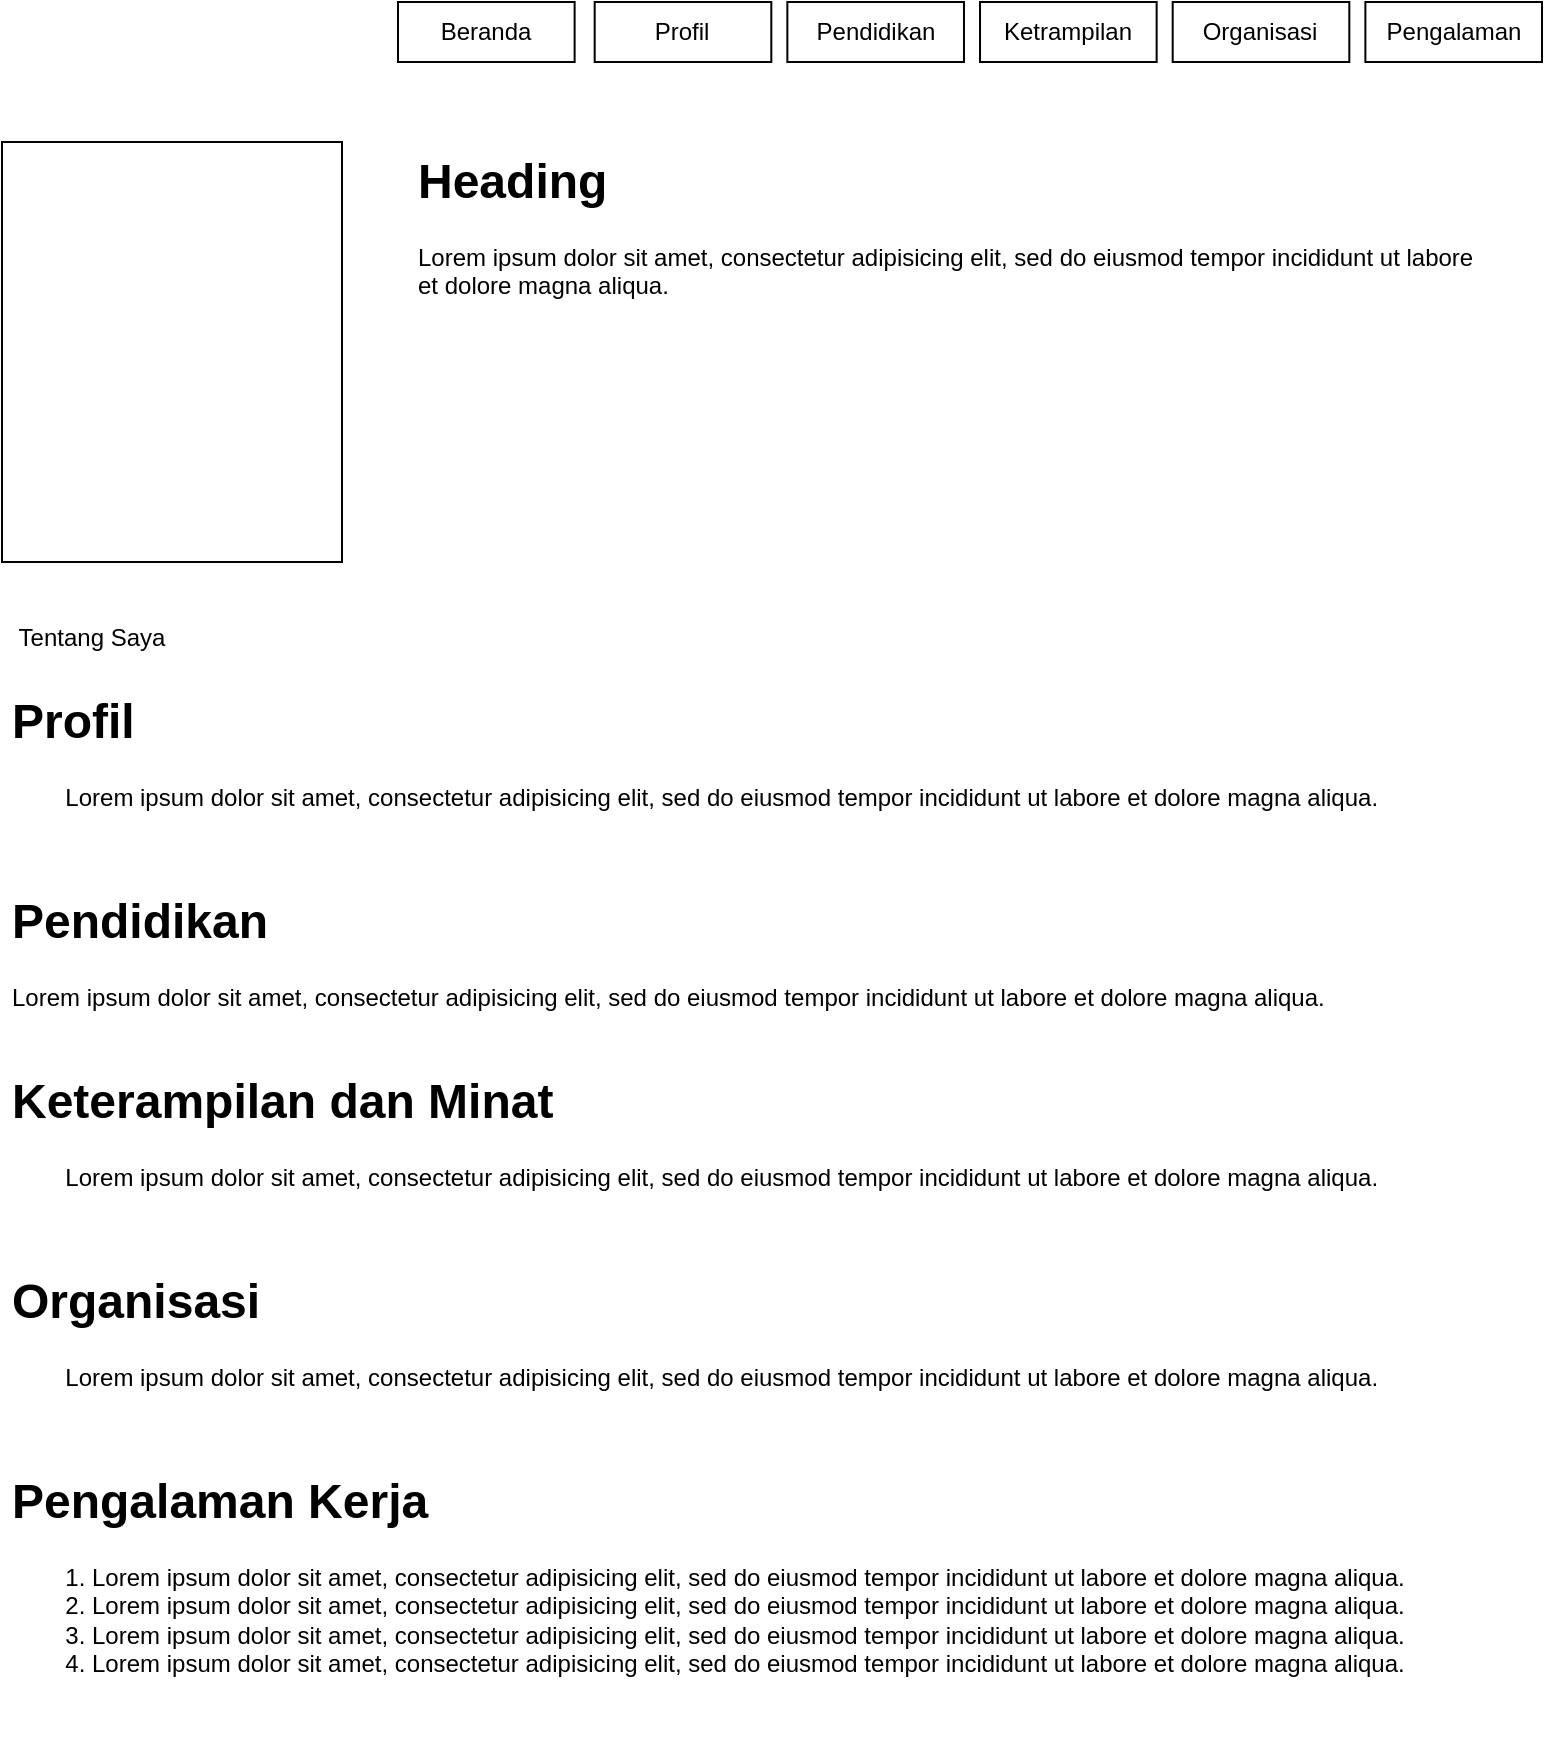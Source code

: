 <mxfile version="18.0.4" type="google"><diagram id="zxou6KcLCg5hHjLaMGue" name="Page-1"><mxGraphModel grid="0" page="1" gridSize="10" guides="1" tooltips="1" connect="1" arrows="1" fold="1" pageScale="1" pageWidth="850" pageHeight="1100" background="#FFFFFF" math="0" shadow="0"><root><mxCell id="0"/><mxCell id="1" parent="0"/><mxCell id="fjmfgpiw7tAKFn2oxKC2-4" value="Profil" style="rounded=0;whiteSpace=wrap;html=1;" vertex="1" parent="1"><mxGeometry x="366.338" y="10" width="88.31" height="30" as="geometry"/></mxCell><mxCell id="fjmfgpiw7tAKFn2oxKC2-6" value="Pendidikan" style="rounded=0;whiteSpace=wrap;html=1;" vertex="1" parent="1"><mxGeometry x="462.676" y="10" width="88.31" height="30" as="geometry"/></mxCell><mxCell id="fjmfgpiw7tAKFn2oxKC2-7" value="Ketrampilan" style="rounded=0;whiteSpace=wrap;html=1;" vertex="1" parent="1"><mxGeometry x="559.014" y="10" width="88.31" height="30" as="geometry"/></mxCell><mxCell id="fjmfgpiw7tAKFn2oxKC2-8" value="Organisasi" style="rounded=0;whiteSpace=wrap;html=1;" vertex="1" parent="1"><mxGeometry x="655.352" y="10" width="88.31" height="30" as="geometry"/></mxCell><mxCell id="fjmfgpiw7tAKFn2oxKC2-9" value="Pengalaman" style="rounded=0;whiteSpace=wrap;html=1;" vertex="1" parent="1"><mxGeometry x="751.69" y="10" width="88.31" height="30" as="geometry"/></mxCell><mxCell id="fjmfgpiw7tAKFn2oxKC2-13" value="" style="rounded=0;whiteSpace=wrap;html=1;" vertex="1" parent="1"><mxGeometry x="70" y="80" width="170" height="210" as="geometry"/></mxCell><mxCell id="fjmfgpiw7tAKFn2oxKC2-14" value="&lt;h1&gt;Heading&lt;/h1&gt;&lt;p&gt;Lorem ipsum dolor sit amet, consectetur adipisicing elit, sed do eiusmod tempor incididunt ut labore et dolore magna aliqua.&lt;/p&gt;" style="text;html=1;strokeColor=none;fillColor=none;spacing=5;spacingTop=-20;whiteSpace=wrap;overflow=hidden;rounded=0;" vertex="1" parent="1"><mxGeometry x="273" y="80" width="537" height="210" as="geometry"/></mxCell><mxCell id="fjmfgpiw7tAKFn2oxKC2-15" value="&lt;div&gt;Tentang Saya&lt;/div&gt;&lt;div&gt;&lt;br&gt;&lt;/div&gt;" style="text;html=1;strokeColor=none;fillColor=none;align=center;verticalAlign=middle;whiteSpace=wrap;rounded=0;" vertex="1" parent="1"><mxGeometry x="70" y="320" width="90" height="30" as="geometry"/></mxCell><mxCell id="fjmfgpiw7tAKFn2oxKC2-16" value="&lt;h1&gt;Profil&lt;br&gt;&lt;/h1&gt;&lt;p&gt;&lt;span style=&quot;white-space: pre;&quot;&gt;&#9;&lt;/span&gt;Lorem ipsum dolor sit amet, consectetur adipisicing elit, sed do eiusmod tempor incididunt ut labore et dolore magna aliqua.&lt;/p&gt;" style="text;html=1;strokeColor=none;fillColor=none;spacing=5;spacingTop=-20;whiteSpace=wrap;overflow=hidden;rounded=0;" vertex="1" parent="1"><mxGeometry x="70" y="350" width="750" height="90" as="geometry"/></mxCell><mxCell id="fjmfgpiw7tAKFn2oxKC2-17" value="&lt;h1&gt;Pendidikan&lt;br&gt;&lt;/h1&gt;&lt;p&gt;Lorem ipsum dolor sit amet, consectetur adipisicing elit, sed do eiusmod tempor incididunt ut labore et dolore magna aliqua.&lt;/p&gt;" style="text;html=1;strokeColor=none;fillColor=none;spacing=5;spacingTop=-20;whiteSpace=wrap;overflow=hidden;rounded=0;" vertex="1" parent="1"><mxGeometry x="70" y="450" width="750" height="90" as="geometry"/></mxCell><mxCell id="fjmfgpiw7tAKFn2oxKC2-18" value="&lt;h1&gt;Keterampilan dan Minat&lt;br&gt;&lt;/h1&gt;&lt;p&gt;&lt;span style=&quot;white-space: pre;&quot;&gt;&#9;&lt;/span&gt;Lorem ipsum dolor sit amet, consectetur adipisicing elit, sed do eiusmod tempor incididunt ut labore et dolore magna aliqua.&lt;/p&gt;" style="text;html=1;strokeColor=none;fillColor=none;spacing=5;spacingTop=-20;whiteSpace=wrap;overflow=hidden;rounded=0;" vertex="1" parent="1"><mxGeometry x="70" y="540" width="750" height="90" as="geometry"/></mxCell><mxCell id="fjmfgpiw7tAKFn2oxKC2-19" value="&lt;h1&gt;Organisasi&lt;br&gt;&lt;/h1&gt;&lt;p&gt;&lt;span style=&quot;white-space: pre;&quot;&gt;&#9;&lt;/span&gt;Lorem ipsum dolor sit amet, consectetur adipisicing elit, sed do eiusmod tempor incididunt ut labore et dolore magna aliqua.&lt;/p&gt;" style="text;html=1;strokeColor=none;fillColor=none;spacing=5;spacingTop=-20;whiteSpace=wrap;overflow=hidden;rounded=0;" vertex="1" parent="1"><mxGeometry x="70" y="640" width="750" height="90" as="geometry"/></mxCell><mxCell id="fjmfgpiw7tAKFn2oxKC2-20" value="&lt;h1&gt;Pengalaman Kerja&lt;br&gt;&lt;/h1&gt;&lt;ol&gt;&lt;li&gt;Lorem ipsum dolor sit amet, consectetur adipisicing elit, sed do eiusmod tempor incididunt ut labore et dolore magna aliqua.&lt;/li&gt;&lt;li&gt;Lorem ipsum dolor sit amet, consectetur adipisicing elit, sed do eiusmod tempor incididunt ut labore et dolore magna aliqua.&lt;/li&gt;&lt;li&gt;Lorem ipsum dolor sit amet, consectetur adipisicing elit, sed do eiusmod tempor incididunt ut labore et dolore magna aliqua.&lt;/li&gt;&lt;li&gt;Lorem ipsum dolor sit amet, consectetur adipisicing elit, sed do eiusmod tempor incididunt ut labore et dolore magna aliqua.&lt;/li&gt;&lt;/ol&gt;" style="text;html=1;strokeColor=none;fillColor=none;spacing=5;spacingTop=-20;whiteSpace=wrap;overflow=hidden;rounded=0;" vertex="1" parent="1"><mxGeometry x="70" y="740" width="750" height="140" as="geometry"/></mxCell><mxCell id="fjmfgpiw7tAKFn2oxKC2-21" value="Beranda" style="rounded=0;whiteSpace=wrap;html=1;" vertex="1" parent="1"><mxGeometry x="267.998" y="10" width="88.31" height="30" as="geometry"/></mxCell></root></mxGraphModel></diagram></mxfile>